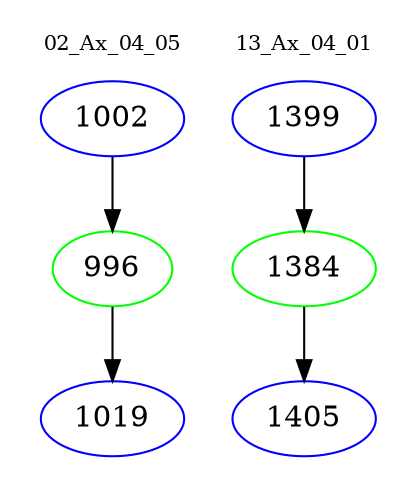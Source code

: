 digraph{
subgraph cluster_0 {
color = white
label = "02_Ax_04_05";
fontsize=10;
T0_1002 [label="1002", color="blue"]
T0_1002 -> T0_996 [color="black"]
T0_996 [label="996", color="green"]
T0_996 -> T0_1019 [color="black"]
T0_1019 [label="1019", color="blue"]
}
subgraph cluster_1 {
color = white
label = "13_Ax_04_01";
fontsize=10;
T1_1399 [label="1399", color="blue"]
T1_1399 -> T1_1384 [color="black"]
T1_1384 [label="1384", color="green"]
T1_1384 -> T1_1405 [color="black"]
T1_1405 [label="1405", color="blue"]
}
}
